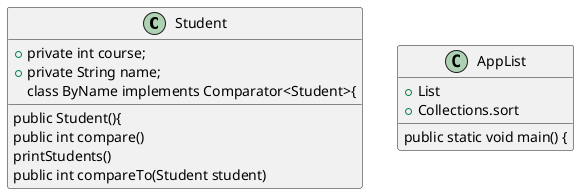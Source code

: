 @startuml
class Student{
+private int course;
+private String name;
public Student(){
class ByName implements Comparator<Student>{
        public int compare()
        printStudents()
                    public int compareTo(Student student)

}
class AppList {
    public static void main() {
    + List
    +Collections.sort
    }


@enduml